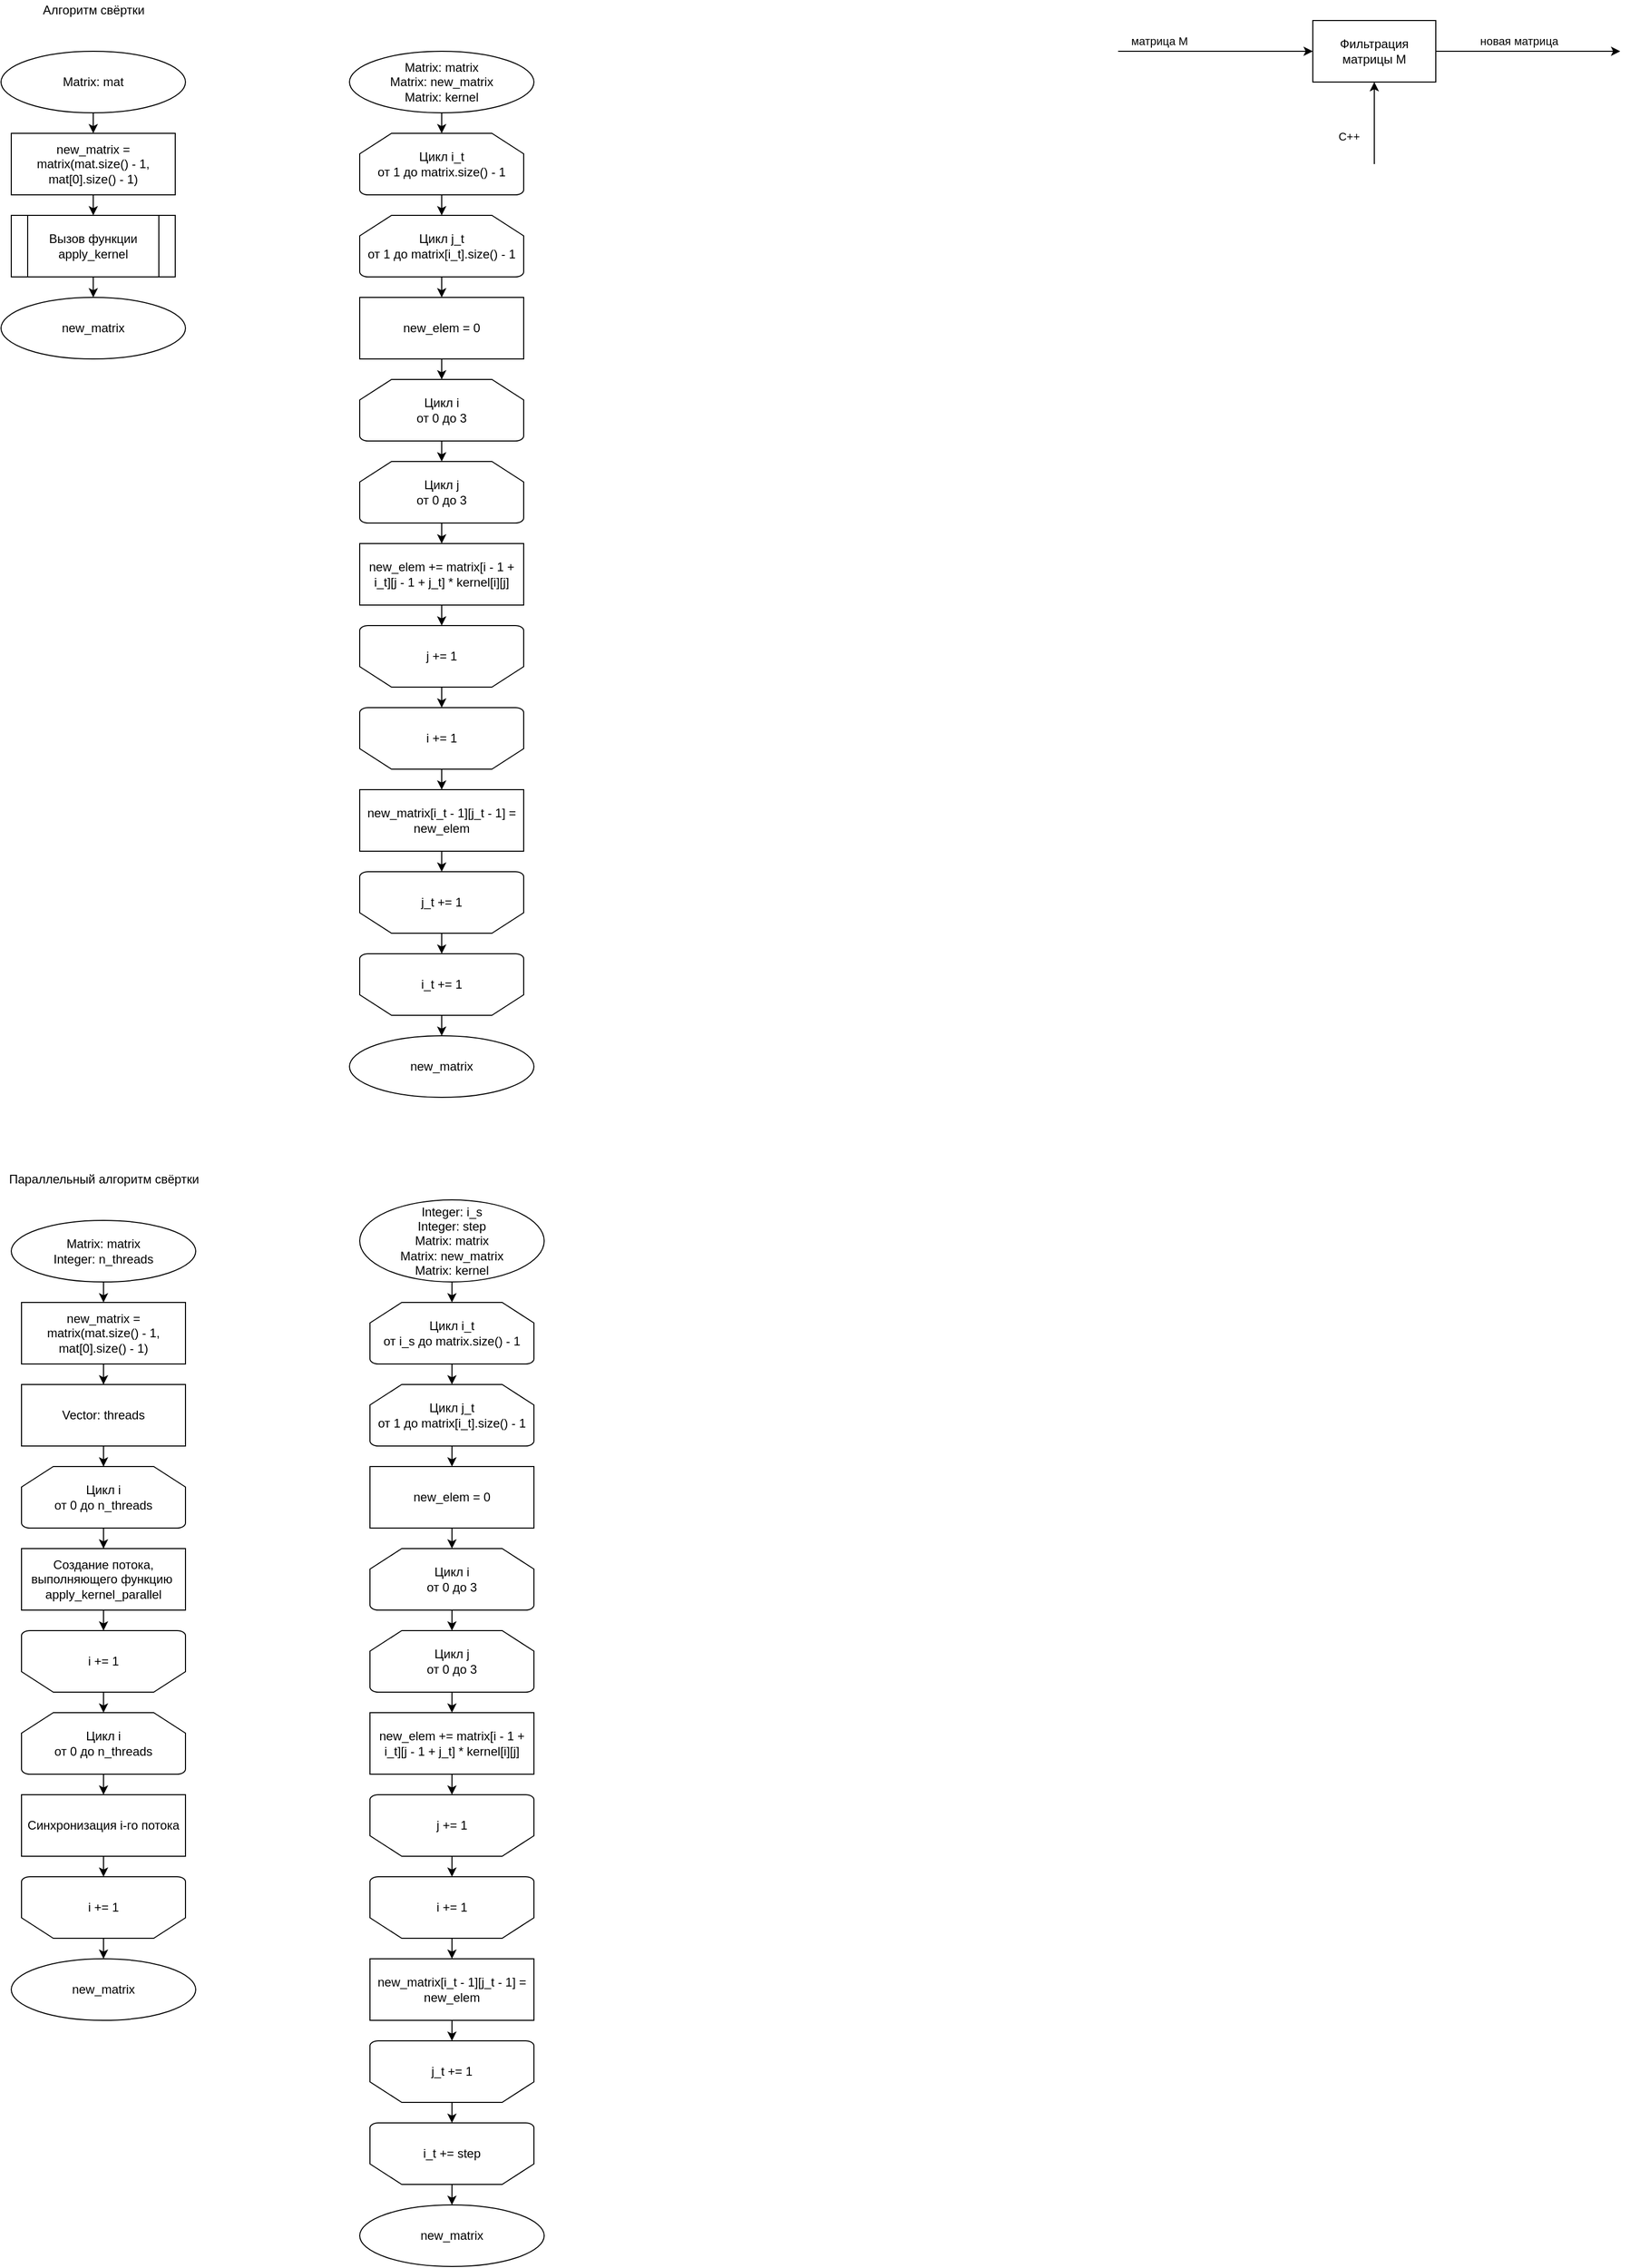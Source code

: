 <mxfile version="14.9.6" type="device"><diagram id="fH0HBRmKc5SlsXEf2OlQ" name="Страница 1"><mxGraphModel dx="1442" dy="1198" grid="1" gridSize="10" guides="1" tooltips="1" connect="1" arrows="1" fold="1" page="1" pageScale="1" pageWidth="2000" pageHeight="7500" math="0" shadow="0"><root><mxCell id="0"/><mxCell id="1" parent="0"/><mxCell id="mLA2JFkDccBZMxdn4q4g-1" value="Алгоритм свёртки" style="text;html=1;align=center;verticalAlign=middle;resizable=0;points=[];autosize=1;strokeColor=none;" parent="1" vertex="1"><mxGeometry x="145" y="70" width="110" height="20" as="geometry"/></mxCell><mxCell id="GXV0-Y7VM4MidApQn_C1-3" style="edgeStyle=orthogonalEdgeStyle;rounded=0;orthogonalLoop=1;jettySize=auto;html=1;exitX=0.5;exitY=1;exitDx=0;exitDy=0;exitPerimeter=0;entryX=0.5;entryY=0;entryDx=0;entryDy=0;" parent="1" source="mLA2JFkDccBZMxdn4q4g-2" target="GXV0-Y7VM4MidApQn_C1-2" edge="1"><mxGeometry relative="1" as="geometry"><mxPoint x="200.333" y="190" as="targetPoint"/></mxGeometry></mxCell><mxCell id="mLA2JFkDccBZMxdn4q4g-2" value="Matrix: mat" style="strokeWidth=1;html=1;shape=mxgraph.flowchart.start_1;whiteSpace=wrap;" parent="1" vertex="1"><mxGeometry x="110" y="120" width="180" height="60" as="geometry"/></mxCell><mxCell id="mLA2JFkDccBZMxdn4q4g-25" value="new_matrix" style="strokeWidth=1;html=1;shape=mxgraph.flowchart.start_1;whiteSpace=wrap;" parent="1" vertex="1"><mxGeometry x="110" y="360" width="180" height="60" as="geometry"/></mxCell><mxCell id="9Jeo3THALoIfppSIia8V-6" style="edgeStyle=orthogonalEdgeStyle;rounded=0;orthogonalLoop=1;jettySize=auto;html=1;" parent="1" source="9Jeo3THALoIfppSIia8V-1" edge="1"><mxGeometry relative="1" as="geometry"><mxPoint x="1690.0" y="120" as="targetPoint"/></mxGeometry></mxCell><mxCell id="9Jeo3THALoIfppSIia8V-7" value="новая матрица&lt;br&gt;" style="edgeLabel;html=1;align=center;verticalAlign=middle;resizable=0;points=[];" parent="9Jeo3THALoIfppSIia8V-6" vertex="1" connectable="0"><mxGeometry x="-0.261" relative="1" as="geometry"><mxPoint x="14" y="-10" as="offset"/></mxGeometry></mxCell><mxCell id="9Jeo3THALoIfppSIia8V-1" value="Фильтрация матрицы M" style="rounded=0;whiteSpace=wrap;html=1;" parent="1" vertex="1"><mxGeometry x="1390" y="90" width="120" height="60" as="geometry"/></mxCell><mxCell id="9Jeo3THALoIfppSIia8V-2" value="" style="endArrow=classic;html=1;entryX=0;entryY=0.5;entryDx=0;entryDy=0;" parent="1" target="9Jeo3THALoIfppSIia8V-1" edge="1"><mxGeometry width="50" height="50" relative="1" as="geometry"><mxPoint x="1200" y="120" as="sourcePoint"/><mxPoint x="1140" y="110" as="targetPoint"/></mxGeometry></mxCell><mxCell id="9Jeo3THALoIfppSIia8V-3" value="матрица M" style="edgeLabel;html=1;align=center;verticalAlign=middle;resizable=0;points=[];" parent="9Jeo3THALoIfppSIia8V-2" vertex="1" connectable="0"><mxGeometry x="-0.508" y="2" relative="1" as="geometry"><mxPoint x="-7" y="-8" as="offset"/></mxGeometry></mxCell><mxCell id="9Jeo3THALoIfppSIia8V-4" value="" style="endArrow=classic;html=1;entryX=0.5;entryY=1;entryDx=0;entryDy=0;" parent="1" target="9Jeo3THALoIfppSIia8V-1" edge="1"><mxGeometry width="50" height="50" relative="1" as="geometry"><mxPoint x="1450" y="230" as="sourcePoint"/><mxPoint x="1460" y="220" as="targetPoint"/></mxGeometry></mxCell><mxCell id="9Jeo3THALoIfppSIia8V-5" value="C++" style="edgeLabel;html=1;align=center;verticalAlign=middle;resizable=0;points=[];" parent="9Jeo3THALoIfppSIia8V-4" vertex="1" connectable="0"><mxGeometry x="-0.508" y="2" relative="1" as="geometry"><mxPoint x="-23" y="-8" as="offset"/></mxGeometry></mxCell><mxCell id="GXV0-Y7VM4MidApQn_C1-4" style="edgeStyle=orthogonalEdgeStyle;rounded=0;orthogonalLoop=1;jettySize=auto;html=1;exitX=0.5;exitY=1;exitDx=0;exitDy=0;entryX=0.5;entryY=0;entryDx=0;entryDy=0;" parent="1" source="GXV0-Y7VM4MidApQn_C1-2" target="SeEgZIEooMUArjbTjI7C-25" edge="1"><mxGeometry relative="1" as="geometry"><mxPoint x="200" y="320" as="targetPoint"/></mxGeometry></mxCell><mxCell id="GXV0-Y7VM4MidApQn_C1-2" value="new_matrix = matrix(mat.size() - 1, mat[0].size() - 1)" style="rounded=0;whiteSpace=wrap;html=1;strokeWidth=1;" parent="1" vertex="1"><mxGeometry x="120" y="200" width="160" height="60" as="geometry"/></mxCell><mxCell id="SeEgZIEooMUArjbTjI7C-26" style="edgeStyle=orthogonalEdgeStyle;rounded=0;orthogonalLoop=1;jettySize=auto;html=1;exitX=0.5;exitY=1;exitDx=0;exitDy=0;entryX=0.5;entryY=0;entryDx=0;entryDy=0;entryPerimeter=0;" edge="1" parent="1" source="SeEgZIEooMUArjbTjI7C-25" target="mLA2JFkDccBZMxdn4q4g-25"><mxGeometry relative="1" as="geometry"/></mxCell><mxCell id="SeEgZIEooMUArjbTjI7C-25" value="Вызов функции apply_kernel" style="shape=process;whiteSpace=wrap;html=1;backgroundOutline=1;" vertex="1" parent="1"><mxGeometry x="120" y="280" width="160" height="60" as="geometry"/></mxCell><mxCell id="SeEgZIEooMUArjbTjI7C-27" style="edgeStyle=orthogonalEdgeStyle;rounded=0;orthogonalLoop=1;jettySize=auto;html=1;exitX=0.5;exitY=1;exitDx=0;exitDy=0;exitPerimeter=0;entryX=0.5;entryY=0;entryDx=0;entryDy=0;entryPerimeter=0;" edge="1" parent="1" source="SeEgZIEooMUArjbTjI7C-28" target="SeEgZIEooMUArjbTjI7C-34"><mxGeometry relative="1" as="geometry"><mxPoint x="540" y="200" as="targetPoint"/></mxGeometry></mxCell><mxCell id="SeEgZIEooMUArjbTjI7C-28" value="Matrix: matrix&lt;br&gt;Matrix: new_matrix&lt;br&gt;Matrix: kernel" style="strokeWidth=1;html=1;shape=mxgraph.flowchart.start_1;whiteSpace=wrap;" vertex="1" parent="1"><mxGeometry x="450" y="120" width="180" height="60" as="geometry"/></mxCell><mxCell id="SeEgZIEooMUArjbTjI7C-29" value="new_matrix" style="strokeWidth=1;html=1;shape=mxgraph.flowchart.start_1;whiteSpace=wrap;" vertex="1" parent="1"><mxGeometry x="450" y="1080" width="180" height="60" as="geometry"/></mxCell><mxCell id="SeEgZIEooMUArjbTjI7C-38" style="edgeStyle=orthogonalEdgeStyle;rounded=0;orthogonalLoop=1;jettySize=auto;html=1;exitX=0.5;exitY=1;exitDx=0;exitDy=0;exitPerimeter=0;entryX=0.5;entryY=0;entryDx=0;entryDy=0;entryPerimeter=0;" edge="1" parent="1" source="SeEgZIEooMUArjbTjI7C-34" target="SeEgZIEooMUArjbTjI7C-36"><mxGeometry relative="1" as="geometry"/></mxCell><mxCell id="SeEgZIEooMUArjbTjI7C-34" value="Цикл i_t&lt;br&gt;от 1 до matrix.size() - 1" style="strokeWidth=1;html=1;shape=mxgraph.flowchart.loop_limit;whiteSpace=wrap;" vertex="1" parent="1"><mxGeometry x="460" y="200" width="160" height="60" as="geometry"/></mxCell><mxCell id="SeEgZIEooMUArjbTjI7C-56" style="edgeStyle=orthogonalEdgeStyle;rounded=0;orthogonalLoop=1;jettySize=auto;html=1;exitX=0.5;exitY=0;exitDx=0;exitDy=0;exitPerimeter=0;entryX=0.5;entryY=0;entryDx=0;entryDy=0;entryPerimeter=0;" edge="1" parent="1" source="SeEgZIEooMUArjbTjI7C-35" target="SeEgZIEooMUArjbTjI7C-29"><mxGeometry relative="1" as="geometry"/></mxCell><mxCell id="SeEgZIEooMUArjbTjI7C-35" value="i_t += 1" style="strokeWidth=1;html=1;shape=mxgraph.flowchart.loop_limit;whiteSpace=wrap;direction=west;" vertex="1" parent="1"><mxGeometry x="460" y="1000" width="160" height="60" as="geometry"/></mxCell><mxCell id="SeEgZIEooMUArjbTjI7C-40" style="edgeStyle=orthogonalEdgeStyle;rounded=0;orthogonalLoop=1;jettySize=auto;html=1;exitX=0.5;exitY=1;exitDx=0;exitDy=0;exitPerimeter=0;entryX=0.5;entryY=0;entryDx=0;entryDy=0;" edge="1" parent="1" source="SeEgZIEooMUArjbTjI7C-36" target="SeEgZIEooMUArjbTjI7C-39"><mxGeometry relative="1" as="geometry"/></mxCell><mxCell id="SeEgZIEooMUArjbTjI7C-36" value="Цикл j_t&lt;br&gt;от 1 до matrix[i_t].size() - 1" style="strokeWidth=1;html=1;shape=mxgraph.flowchart.loop_limit;whiteSpace=wrap;" vertex="1" parent="1"><mxGeometry x="460" y="280" width="160" height="60" as="geometry"/></mxCell><mxCell id="SeEgZIEooMUArjbTjI7C-55" style="edgeStyle=orthogonalEdgeStyle;rounded=0;orthogonalLoop=1;jettySize=auto;html=1;exitX=0.5;exitY=0;exitDx=0;exitDy=0;exitPerimeter=0;entryX=0.5;entryY=1;entryDx=0;entryDy=0;entryPerimeter=0;" edge="1" parent="1" source="SeEgZIEooMUArjbTjI7C-37" target="SeEgZIEooMUArjbTjI7C-35"><mxGeometry relative="1" as="geometry"/></mxCell><mxCell id="SeEgZIEooMUArjbTjI7C-37" value="j_t += 1" style="strokeWidth=1;html=1;shape=mxgraph.flowchart.loop_limit;whiteSpace=wrap;direction=west;" vertex="1" parent="1"><mxGeometry x="460" y="920" width="160" height="60" as="geometry"/></mxCell><mxCell id="SeEgZIEooMUArjbTjI7C-45" style="edgeStyle=orthogonalEdgeStyle;rounded=0;orthogonalLoop=1;jettySize=auto;html=1;exitX=0.5;exitY=1;exitDx=0;exitDy=0;entryX=0.5;entryY=0;entryDx=0;entryDy=0;entryPerimeter=0;" edge="1" parent="1" source="SeEgZIEooMUArjbTjI7C-39" target="SeEgZIEooMUArjbTjI7C-41"><mxGeometry relative="1" as="geometry"/></mxCell><mxCell id="SeEgZIEooMUArjbTjI7C-39" value="new_elem = 0" style="rounded=0;whiteSpace=wrap;html=1;strokeWidth=1;" vertex="1" parent="1"><mxGeometry x="460" y="360" width="160" height="60" as="geometry"/></mxCell><mxCell id="SeEgZIEooMUArjbTjI7C-46" style="edgeStyle=orthogonalEdgeStyle;rounded=0;orthogonalLoop=1;jettySize=auto;html=1;exitX=0.5;exitY=1;exitDx=0;exitDy=0;exitPerimeter=0;entryX=0.5;entryY=0;entryDx=0;entryDy=0;entryPerimeter=0;" edge="1" parent="1" source="SeEgZIEooMUArjbTjI7C-41" target="SeEgZIEooMUArjbTjI7C-43"><mxGeometry relative="1" as="geometry"/></mxCell><mxCell id="SeEgZIEooMUArjbTjI7C-41" value="Цикл i&lt;br&gt;от 0 до 3" style="strokeWidth=1;html=1;shape=mxgraph.flowchart.loop_limit;whiteSpace=wrap;" vertex="1" parent="1"><mxGeometry x="460" y="440" width="160" height="60" as="geometry"/></mxCell><mxCell id="SeEgZIEooMUArjbTjI7C-51" style="edgeStyle=orthogonalEdgeStyle;rounded=0;orthogonalLoop=1;jettySize=auto;html=1;exitX=0.5;exitY=0;exitDx=0;exitDy=0;exitPerimeter=0;entryX=0.5;entryY=1;entryDx=0;entryDy=0;entryPerimeter=0;" edge="1" parent="1" source="SeEgZIEooMUArjbTjI7C-42" target="SeEgZIEooMUArjbTjI7C-44"><mxGeometry relative="1" as="geometry"/></mxCell><mxCell id="SeEgZIEooMUArjbTjI7C-42" value="j += 1" style="strokeWidth=1;html=1;shape=mxgraph.flowchart.loop_limit;whiteSpace=wrap;direction=west;" vertex="1" parent="1"><mxGeometry x="460" y="680" width="160" height="60" as="geometry"/></mxCell><mxCell id="SeEgZIEooMUArjbTjI7C-49" style="edgeStyle=orthogonalEdgeStyle;rounded=0;orthogonalLoop=1;jettySize=auto;html=1;exitX=0.5;exitY=1;exitDx=0;exitDy=0;exitPerimeter=0;entryX=0.5;entryY=0;entryDx=0;entryDy=0;" edge="1" parent="1" source="SeEgZIEooMUArjbTjI7C-43" target="SeEgZIEooMUArjbTjI7C-48"><mxGeometry relative="1" as="geometry"/></mxCell><mxCell id="SeEgZIEooMUArjbTjI7C-43" value="Цикл j&lt;br&gt;от 0 до 3" style="strokeWidth=1;html=1;shape=mxgraph.flowchart.loop_limit;whiteSpace=wrap;" vertex="1" parent="1"><mxGeometry x="460" y="520" width="160" height="60" as="geometry"/></mxCell><mxCell id="SeEgZIEooMUArjbTjI7C-53" style="edgeStyle=orthogonalEdgeStyle;rounded=0;orthogonalLoop=1;jettySize=auto;html=1;exitX=0.5;exitY=0;exitDx=0;exitDy=0;exitPerimeter=0;entryX=0.5;entryY=0;entryDx=0;entryDy=0;" edge="1" parent="1" source="SeEgZIEooMUArjbTjI7C-44" target="SeEgZIEooMUArjbTjI7C-52"><mxGeometry relative="1" as="geometry"/></mxCell><mxCell id="SeEgZIEooMUArjbTjI7C-44" value="i += 1" style="strokeWidth=1;html=1;shape=mxgraph.flowchart.loop_limit;whiteSpace=wrap;direction=west;" vertex="1" parent="1"><mxGeometry x="460" y="760" width="160" height="60" as="geometry"/></mxCell><mxCell id="SeEgZIEooMUArjbTjI7C-50" style="edgeStyle=orthogonalEdgeStyle;rounded=0;orthogonalLoop=1;jettySize=auto;html=1;exitX=0.5;exitY=1;exitDx=0;exitDy=0;entryX=0.5;entryY=1;entryDx=0;entryDy=0;entryPerimeter=0;" edge="1" parent="1" source="SeEgZIEooMUArjbTjI7C-48" target="SeEgZIEooMUArjbTjI7C-42"><mxGeometry relative="1" as="geometry"/></mxCell><mxCell id="SeEgZIEooMUArjbTjI7C-48" value="new_elem +=&amp;nbsp;matrix[i - 1 + i_t][j - 1 + j_t] * kernel[i][j]" style="rounded=0;whiteSpace=wrap;html=1;strokeWidth=1;" vertex="1" parent="1"><mxGeometry x="460" y="600" width="160" height="60" as="geometry"/></mxCell><mxCell id="SeEgZIEooMUArjbTjI7C-54" style="edgeStyle=orthogonalEdgeStyle;rounded=0;orthogonalLoop=1;jettySize=auto;html=1;exitX=0.5;exitY=1;exitDx=0;exitDy=0;entryX=0.5;entryY=1;entryDx=0;entryDy=0;entryPerimeter=0;" edge="1" parent="1" source="SeEgZIEooMUArjbTjI7C-52" target="SeEgZIEooMUArjbTjI7C-37"><mxGeometry relative="1" as="geometry"/></mxCell><mxCell id="SeEgZIEooMUArjbTjI7C-52" value="new_matrix[i_t - 1][j_t - 1] = new_elem" style="rounded=0;whiteSpace=wrap;html=1;strokeWidth=1;" vertex="1" parent="1"><mxGeometry x="460" y="840" width="160" height="60" as="geometry"/></mxCell><mxCell id="SeEgZIEooMUArjbTjI7C-57" value="Параллельный алгоритм свёртки" style="text;html=1;align=center;verticalAlign=middle;resizable=0;points=[];autosize=1;strokeColor=none;" vertex="1" parent="1"><mxGeometry x="110" y="1210" width="200" height="20" as="geometry"/></mxCell><mxCell id="SeEgZIEooMUArjbTjI7C-58" style="edgeStyle=orthogonalEdgeStyle;rounded=0;orthogonalLoop=1;jettySize=auto;html=1;exitX=0.5;exitY=1;exitDx=0;exitDy=0;exitPerimeter=0;entryX=0.5;entryY=0;entryDx=0;entryDy=0;" edge="1" parent="1" source="SeEgZIEooMUArjbTjI7C-59" target="SeEgZIEooMUArjbTjI7C-62"><mxGeometry relative="1" as="geometry"><mxPoint x="210.333" y="1330" as="targetPoint"/></mxGeometry></mxCell><mxCell id="SeEgZIEooMUArjbTjI7C-59" value="Matrix: matrix&lt;br&gt;Integer: n_threads" style="strokeWidth=1;html=1;shape=mxgraph.flowchart.start_1;whiteSpace=wrap;" vertex="1" parent="1"><mxGeometry x="120" y="1260" width="180" height="60" as="geometry"/></mxCell><mxCell id="SeEgZIEooMUArjbTjI7C-60" value="new_matrix" style="strokeWidth=1;html=1;shape=mxgraph.flowchart.start_1;whiteSpace=wrap;" vertex="1" parent="1"><mxGeometry x="120" y="1980" width="180" height="60" as="geometry"/></mxCell><mxCell id="SeEgZIEooMUArjbTjI7C-91" style="edgeStyle=orthogonalEdgeStyle;rounded=0;orthogonalLoop=1;jettySize=auto;html=1;exitX=0.5;exitY=1;exitDx=0;exitDy=0;" edge="1" parent="1" source="SeEgZIEooMUArjbTjI7C-62" target="SeEgZIEooMUArjbTjI7C-90"><mxGeometry relative="1" as="geometry"/></mxCell><mxCell id="SeEgZIEooMUArjbTjI7C-62" value="new_matrix = matrix(mat.size() - 1, mat[0].size() - 1)" style="rounded=0;whiteSpace=wrap;html=1;strokeWidth=1;" vertex="1" parent="1"><mxGeometry x="130" y="1340" width="160" height="60" as="geometry"/></mxCell><mxCell id="SeEgZIEooMUArjbTjI7C-65" style="edgeStyle=orthogonalEdgeStyle;rounded=0;orthogonalLoop=1;jettySize=auto;html=1;exitX=0.5;exitY=1;exitDx=0;exitDy=0;exitPerimeter=0;entryX=0.5;entryY=0;entryDx=0;entryDy=0;entryPerimeter=0;" edge="1" parent="1" source="SeEgZIEooMUArjbTjI7C-66" target="SeEgZIEooMUArjbTjI7C-69"><mxGeometry relative="1" as="geometry"><mxPoint x="550" y="1340" as="targetPoint"/></mxGeometry></mxCell><mxCell id="SeEgZIEooMUArjbTjI7C-66" value="Integer: i_s&lt;br&gt;Integer: step&lt;br&gt;Matrix: matrix&lt;br&gt;Matrix: new_matrix&lt;br&gt;Matrix: kernel" style="strokeWidth=1;html=1;shape=mxgraph.flowchart.start_1;whiteSpace=wrap;" vertex="1" parent="1"><mxGeometry x="460" y="1240" width="180" height="80" as="geometry"/></mxCell><mxCell id="SeEgZIEooMUArjbTjI7C-67" value="new_matrix" style="strokeWidth=1;html=1;shape=mxgraph.flowchart.start_1;whiteSpace=wrap;" vertex="1" parent="1"><mxGeometry x="460" y="2220" width="180" height="60" as="geometry"/></mxCell><mxCell id="SeEgZIEooMUArjbTjI7C-68" style="edgeStyle=orthogonalEdgeStyle;rounded=0;orthogonalLoop=1;jettySize=auto;html=1;exitX=0.5;exitY=1;exitDx=0;exitDy=0;exitPerimeter=0;entryX=0.5;entryY=0;entryDx=0;entryDy=0;entryPerimeter=0;" edge="1" parent="1" source="SeEgZIEooMUArjbTjI7C-69" target="SeEgZIEooMUArjbTjI7C-73"><mxGeometry relative="1" as="geometry"/></mxCell><mxCell id="SeEgZIEooMUArjbTjI7C-69" value="Цикл i_t&lt;br&gt;от i_s до matrix.size() - 1" style="strokeWidth=1;html=1;shape=mxgraph.flowchart.loop_limit;whiteSpace=wrap;" vertex="1" parent="1"><mxGeometry x="470" y="1340" width="160" height="60" as="geometry"/></mxCell><mxCell id="SeEgZIEooMUArjbTjI7C-70" style="edgeStyle=orthogonalEdgeStyle;rounded=0;orthogonalLoop=1;jettySize=auto;html=1;exitX=0.5;exitY=0;exitDx=0;exitDy=0;exitPerimeter=0;entryX=0.5;entryY=0;entryDx=0;entryDy=0;entryPerimeter=0;" edge="1" parent="1" source="SeEgZIEooMUArjbTjI7C-71" target="SeEgZIEooMUArjbTjI7C-67"><mxGeometry relative="1" as="geometry"/></mxCell><mxCell id="SeEgZIEooMUArjbTjI7C-71" value="i_t += step" style="strokeWidth=1;html=1;shape=mxgraph.flowchart.loop_limit;whiteSpace=wrap;direction=west;" vertex="1" parent="1"><mxGeometry x="470" y="2140" width="160" height="60" as="geometry"/></mxCell><mxCell id="SeEgZIEooMUArjbTjI7C-72" style="edgeStyle=orthogonalEdgeStyle;rounded=0;orthogonalLoop=1;jettySize=auto;html=1;exitX=0.5;exitY=1;exitDx=0;exitDy=0;exitPerimeter=0;entryX=0.5;entryY=0;entryDx=0;entryDy=0;" edge="1" parent="1" source="SeEgZIEooMUArjbTjI7C-73" target="SeEgZIEooMUArjbTjI7C-77"><mxGeometry relative="1" as="geometry"/></mxCell><mxCell id="SeEgZIEooMUArjbTjI7C-73" value="Цикл j_t&lt;br&gt;от 1 до matrix[i_t].size() - 1" style="strokeWidth=1;html=1;shape=mxgraph.flowchart.loop_limit;whiteSpace=wrap;" vertex="1" parent="1"><mxGeometry x="470" y="1420" width="160" height="60" as="geometry"/></mxCell><mxCell id="SeEgZIEooMUArjbTjI7C-74" style="edgeStyle=orthogonalEdgeStyle;rounded=0;orthogonalLoop=1;jettySize=auto;html=1;exitX=0.5;exitY=0;exitDx=0;exitDy=0;exitPerimeter=0;entryX=0.5;entryY=1;entryDx=0;entryDy=0;entryPerimeter=0;" edge="1" parent="1" source="SeEgZIEooMUArjbTjI7C-75" target="SeEgZIEooMUArjbTjI7C-71"><mxGeometry relative="1" as="geometry"/></mxCell><mxCell id="SeEgZIEooMUArjbTjI7C-75" value="j_t += 1" style="strokeWidth=1;html=1;shape=mxgraph.flowchart.loop_limit;whiteSpace=wrap;direction=west;" vertex="1" parent="1"><mxGeometry x="470" y="2060" width="160" height="60" as="geometry"/></mxCell><mxCell id="SeEgZIEooMUArjbTjI7C-76" style="edgeStyle=orthogonalEdgeStyle;rounded=0;orthogonalLoop=1;jettySize=auto;html=1;exitX=0.5;exitY=1;exitDx=0;exitDy=0;entryX=0.5;entryY=0;entryDx=0;entryDy=0;entryPerimeter=0;" edge="1" parent="1" source="SeEgZIEooMUArjbTjI7C-77" target="SeEgZIEooMUArjbTjI7C-79"><mxGeometry relative="1" as="geometry"/></mxCell><mxCell id="SeEgZIEooMUArjbTjI7C-77" value="new_elem = 0" style="rounded=0;whiteSpace=wrap;html=1;strokeWidth=1;" vertex="1" parent="1"><mxGeometry x="470" y="1500" width="160" height="60" as="geometry"/></mxCell><mxCell id="SeEgZIEooMUArjbTjI7C-78" style="edgeStyle=orthogonalEdgeStyle;rounded=0;orthogonalLoop=1;jettySize=auto;html=1;exitX=0.5;exitY=1;exitDx=0;exitDy=0;exitPerimeter=0;entryX=0.5;entryY=0;entryDx=0;entryDy=0;entryPerimeter=0;" edge="1" parent="1" source="SeEgZIEooMUArjbTjI7C-79" target="SeEgZIEooMUArjbTjI7C-83"><mxGeometry relative="1" as="geometry"/></mxCell><mxCell id="SeEgZIEooMUArjbTjI7C-79" value="Цикл i&lt;br&gt;от 0 до 3" style="strokeWidth=1;html=1;shape=mxgraph.flowchart.loop_limit;whiteSpace=wrap;" vertex="1" parent="1"><mxGeometry x="470" y="1580" width="160" height="60" as="geometry"/></mxCell><mxCell id="SeEgZIEooMUArjbTjI7C-80" style="edgeStyle=orthogonalEdgeStyle;rounded=0;orthogonalLoop=1;jettySize=auto;html=1;exitX=0.5;exitY=0;exitDx=0;exitDy=0;exitPerimeter=0;entryX=0.5;entryY=1;entryDx=0;entryDy=0;entryPerimeter=0;" edge="1" parent="1" source="SeEgZIEooMUArjbTjI7C-81" target="SeEgZIEooMUArjbTjI7C-85"><mxGeometry relative="1" as="geometry"/></mxCell><mxCell id="SeEgZIEooMUArjbTjI7C-81" value="j += 1" style="strokeWidth=1;html=1;shape=mxgraph.flowchart.loop_limit;whiteSpace=wrap;direction=west;" vertex="1" parent="1"><mxGeometry x="470" y="1820" width="160" height="60" as="geometry"/></mxCell><mxCell id="SeEgZIEooMUArjbTjI7C-82" style="edgeStyle=orthogonalEdgeStyle;rounded=0;orthogonalLoop=1;jettySize=auto;html=1;exitX=0.5;exitY=1;exitDx=0;exitDy=0;exitPerimeter=0;entryX=0.5;entryY=0;entryDx=0;entryDy=0;" edge="1" parent="1" source="SeEgZIEooMUArjbTjI7C-83" target="SeEgZIEooMUArjbTjI7C-87"><mxGeometry relative="1" as="geometry"/></mxCell><mxCell id="SeEgZIEooMUArjbTjI7C-83" value="Цикл j&lt;br&gt;от 0 до 3" style="strokeWidth=1;html=1;shape=mxgraph.flowchart.loop_limit;whiteSpace=wrap;" vertex="1" parent="1"><mxGeometry x="470" y="1660" width="160" height="60" as="geometry"/></mxCell><mxCell id="SeEgZIEooMUArjbTjI7C-84" style="edgeStyle=orthogonalEdgeStyle;rounded=0;orthogonalLoop=1;jettySize=auto;html=1;exitX=0.5;exitY=0;exitDx=0;exitDy=0;exitPerimeter=0;entryX=0.5;entryY=0;entryDx=0;entryDy=0;" edge="1" parent="1" source="SeEgZIEooMUArjbTjI7C-85" target="SeEgZIEooMUArjbTjI7C-89"><mxGeometry relative="1" as="geometry"/></mxCell><mxCell id="SeEgZIEooMUArjbTjI7C-85" value="i += 1" style="strokeWidth=1;html=1;shape=mxgraph.flowchart.loop_limit;whiteSpace=wrap;direction=west;" vertex="1" parent="1"><mxGeometry x="470" y="1900" width="160" height="60" as="geometry"/></mxCell><mxCell id="SeEgZIEooMUArjbTjI7C-86" style="edgeStyle=orthogonalEdgeStyle;rounded=0;orthogonalLoop=1;jettySize=auto;html=1;exitX=0.5;exitY=1;exitDx=0;exitDy=0;entryX=0.5;entryY=1;entryDx=0;entryDy=0;entryPerimeter=0;" edge="1" parent="1" source="SeEgZIEooMUArjbTjI7C-87" target="SeEgZIEooMUArjbTjI7C-81"><mxGeometry relative="1" as="geometry"/></mxCell><mxCell id="SeEgZIEooMUArjbTjI7C-87" value="new_elem +=&amp;nbsp;matrix[i - 1 + i_t][j - 1 + j_t] * kernel[i][j]" style="rounded=0;whiteSpace=wrap;html=1;strokeWidth=1;" vertex="1" parent="1"><mxGeometry x="470" y="1740" width="160" height="60" as="geometry"/></mxCell><mxCell id="SeEgZIEooMUArjbTjI7C-88" style="edgeStyle=orthogonalEdgeStyle;rounded=0;orthogonalLoop=1;jettySize=auto;html=1;exitX=0.5;exitY=1;exitDx=0;exitDy=0;entryX=0.5;entryY=1;entryDx=0;entryDy=0;entryPerimeter=0;" edge="1" parent="1" source="SeEgZIEooMUArjbTjI7C-89" target="SeEgZIEooMUArjbTjI7C-75"><mxGeometry relative="1" as="geometry"/></mxCell><mxCell id="SeEgZIEooMUArjbTjI7C-89" value="new_matrix[i_t - 1][j_t - 1] = new_elem" style="rounded=0;whiteSpace=wrap;html=1;strokeWidth=1;" vertex="1" parent="1"><mxGeometry x="470" y="1980" width="160" height="60" as="geometry"/></mxCell><mxCell id="SeEgZIEooMUArjbTjI7C-94" style="edgeStyle=orthogonalEdgeStyle;rounded=0;orthogonalLoop=1;jettySize=auto;html=1;exitX=0.5;exitY=1;exitDx=0;exitDy=0;" edge="1" parent="1" source="SeEgZIEooMUArjbTjI7C-90" target="SeEgZIEooMUArjbTjI7C-93"><mxGeometry relative="1" as="geometry"/></mxCell><mxCell id="SeEgZIEooMUArjbTjI7C-90" value="Vector: threads" style="rounded=0;whiteSpace=wrap;html=1;strokeWidth=1;" vertex="1" parent="1"><mxGeometry x="130" y="1420" width="160" height="60" as="geometry"/></mxCell><mxCell id="SeEgZIEooMUArjbTjI7C-98" value="" style="edgeStyle=orthogonalEdgeStyle;rounded=0;orthogonalLoop=1;jettySize=auto;html=1;" edge="1" parent="1" source="SeEgZIEooMUArjbTjI7C-93" target="SeEgZIEooMUArjbTjI7C-97"><mxGeometry relative="1" as="geometry"/></mxCell><mxCell id="SeEgZIEooMUArjbTjI7C-93" value="Цикл i&lt;br&gt;от 0 до n_threads" style="strokeWidth=1;html=1;shape=mxgraph.flowchart.loop_limit;whiteSpace=wrap;" vertex="1" parent="1"><mxGeometry x="130" y="1500" width="160" height="60" as="geometry"/></mxCell><mxCell id="SeEgZIEooMUArjbTjI7C-101" style="edgeStyle=orthogonalEdgeStyle;rounded=0;orthogonalLoop=1;jettySize=auto;html=1;exitX=0.5;exitY=0;exitDx=0;exitDy=0;exitPerimeter=0;entryX=0.5;entryY=0;entryDx=0;entryDy=0;entryPerimeter=0;" edge="1" parent="1" source="SeEgZIEooMUArjbTjI7C-95" target="SeEgZIEooMUArjbTjI7C-100"><mxGeometry relative="1" as="geometry"/></mxCell><mxCell id="SeEgZIEooMUArjbTjI7C-95" value="i += 1" style="strokeWidth=1;html=1;shape=mxgraph.flowchart.loop_limit;whiteSpace=wrap;direction=west;" vertex="1" parent="1"><mxGeometry x="130" y="1660" width="160" height="60" as="geometry"/></mxCell><mxCell id="SeEgZIEooMUArjbTjI7C-99" style="edgeStyle=orthogonalEdgeStyle;rounded=0;orthogonalLoop=1;jettySize=auto;html=1;exitX=0.5;exitY=1;exitDx=0;exitDy=0;entryX=0.5;entryY=1;entryDx=0;entryDy=0;entryPerimeter=0;" edge="1" parent="1" source="SeEgZIEooMUArjbTjI7C-97" target="SeEgZIEooMUArjbTjI7C-95"><mxGeometry relative="1" as="geometry"/></mxCell><mxCell id="SeEgZIEooMUArjbTjI7C-97" value="Создание потока, выполняющего функцию&amp;nbsp;&lt;br&gt;apply_kernel_parallel" style="rounded=0;whiteSpace=wrap;html=1;strokeWidth=1;" vertex="1" parent="1"><mxGeometry x="130" y="1580" width="160" height="60" as="geometry"/></mxCell><mxCell id="SeEgZIEooMUArjbTjI7C-104" style="edgeStyle=orthogonalEdgeStyle;rounded=0;orthogonalLoop=1;jettySize=auto;html=1;exitX=0.5;exitY=1;exitDx=0;exitDy=0;exitPerimeter=0;entryX=0.5;entryY=0;entryDx=0;entryDy=0;" edge="1" parent="1" source="SeEgZIEooMUArjbTjI7C-100" target="SeEgZIEooMUArjbTjI7C-103"><mxGeometry relative="1" as="geometry"/></mxCell><mxCell id="SeEgZIEooMUArjbTjI7C-100" value="Цикл i&lt;br&gt;от 0 до n_threads" style="strokeWidth=1;html=1;shape=mxgraph.flowchart.loop_limit;whiteSpace=wrap;" vertex="1" parent="1"><mxGeometry x="130" y="1740" width="160" height="60" as="geometry"/></mxCell><mxCell id="SeEgZIEooMUArjbTjI7C-106" style="edgeStyle=orthogonalEdgeStyle;rounded=0;orthogonalLoop=1;jettySize=auto;html=1;exitX=0.5;exitY=0;exitDx=0;exitDy=0;exitPerimeter=0;entryX=0.5;entryY=0;entryDx=0;entryDy=0;entryPerimeter=0;" edge="1" parent="1" source="SeEgZIEooMUArjbTjI7C-102" target="SeEgZIEooMUArjbTjI7C-60"><mxGeometry relative="1" as="geometry"/></mxCell><mxCell id="SeEgZIEooMUArjbTjI7C-102" value="i += 1" style="strokeWidth=1;html=1;shape=mxgraph.flowchart.loop_limit;whiteSpace=wrap;direction=west;" vertex="1" parent="1"><mxGeometry x="130" y="1900" width="160" height="60" as="geometry"/></mxCell><mxCell id="SeEgZIEooMUArjbTjI7C-105" style="edgeStyle=orthogonalEdgeStyle;rounded=0;orthogonalLoop=1;jettySize=auto;html=1;exitX=0.5;exitY=1;exitDx=0;exitDy=0;entryX=0.5;entryY=1;entryDx=0;entryDy=0;entryPerimeter=0;" edge="1" parent="1" source="SeEgZIEooMUArjbTjI7C-103" target="SeEgZIEooMUArjbTjI7C-102"><mxGeometry relative="1" as="geometry"/></mxCell><mxCell id="SeEgZIEooMUArjbTjI7C-103" value="Синхронизация i-го потока" style="rounded=0;whiteSpace=wrap;html=1;strokeWidth=1;" vertex="1" parent="1"><mxGeometry x="130" y="1820" width="160" height="60" as="geometry"/></mxCell></root></mxGraphModel></diagram></mxfile>